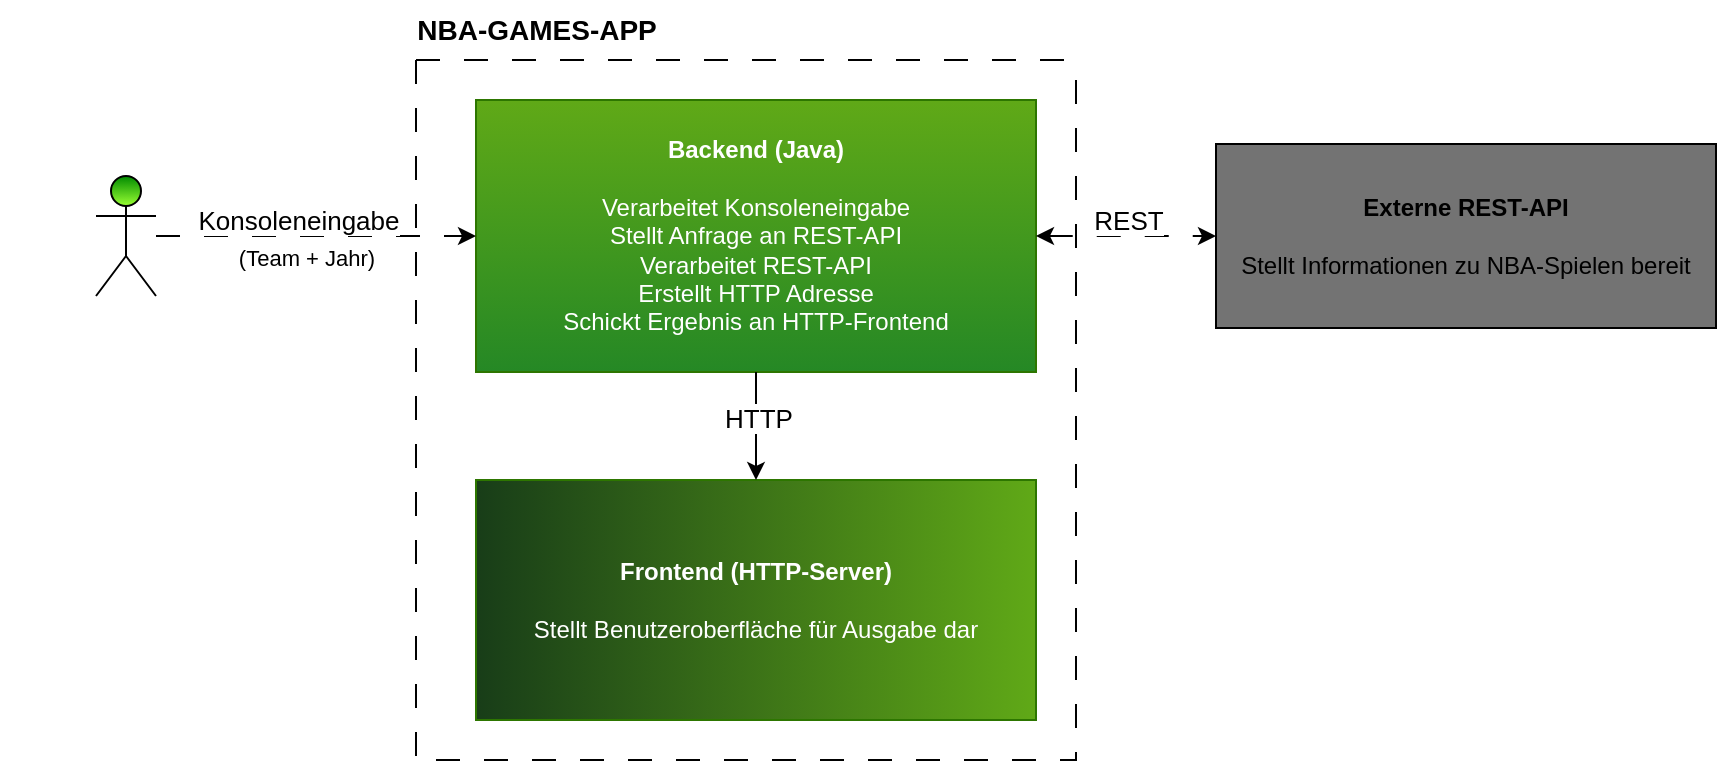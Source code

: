 <mxfile version="21.5.1" type="device">
  <diagram id="cJdwF8kZXWEPyK_CU6LK" name="Seite-1">
    <mxGraphModel dx="956" dy="557" grid="1" gridSize="10" guides="1" tooltips="1" connect="1" arrows="1" fold="1" page="1" pageScale="1" pageWidth="1169" pageHeight="827" math="0" shadow="0">
      <root>
        <mxCell id="0" />
        <mxCell id="1" parent="0" />
        <mxCell id="ED2iM6SWV-debf1f3VdI-1" value="&lt;b&gt;Anwende&lt;/b&gt;r&lt;br&gt;Will Info zu NBA-Team&lt;br&gt;für ein bestimmtes Jahr" style="shape=umlActor;verticalLabelPosition=bottom;verticalAlign=top;html=1;outlineConnect=0;fillColor=#008a00;fontColor=#ffffff;strokeColor=#000000;gradientColor=#99FF33;" vertex="1" parent="1">
          <mxGeometry x="170" y="358" width="30" height="60" as="geometry" />
        </mxCell>
        <mxCell id="ED2iM6SWV-debf1f3VdI-4" value="&lt;b&gt;Backend (Java)&lt;/b&gt;&lt;br&gt;&lt;br&gt;Verarbeitet Konsoleneingabe&lt;br&gt;Stellt Anfrage an REST-API&lt;br&gt;Verarbeitet REST-API&lt;br&gt;Erstellt HTTP Adresse&lt;br&gt;Schickt Ergebnis an HTTP-Frontend" style="rounded=0;whiteSpace=wrap;html=1;fillColor=#60a917;fontColor=#ffffff;strokeColor=#2D7600;gradientColor=#258825;" vertex="1" parent="1">
          <mxGeometry x="360" y="320" width="280" height="136" as="geometry" />
        </mxCell>
        <mxCell id="ED2iM6SWV-debf1f3VdI-5" value="&lt;b&gt;Frontend (HTTP-Server)&lt;/b&gt;&lt;br&gt;&lt;br&gt;Stellt Benutzeroberfläche für Ausgabe dar" style="rounded=0;whiteSpace=wrap;html=1;labelBackgroundColor=none;fillColor=#60a917;fontColor=#ffffff;strokeColor=#2D7600;gradientColor=#183D18;gradientDirection=west;" vertex="1" parent="1">
          <mxGeometry x="360" y="510" width="280" height="120" as="geometry" />
        </mxCell>
        <mxCell id="ED2iM6SWV-debf1f3VdI-6" value="&lt;b&gt;Externe REST-API&lt;/b&gt;&lt;br&gt;&lt;br&gt;Stellt Informationen zu NBA-Spielen bereit" style="rounded=0;whiteSpace=wrap;html=1;fillColor=#737373;" vertex="1" parent="1">
          <mxGeometry x="730" y="342" width="250" height="92" as="geometry" />
        </mxCell>
        <mxCell id="ED2iM6SWV-debf1f3VdI-8" value="" style="endArrow=classic;startArrow=classic;html=1;rounded=0;entryX=0;entryY=0.5;entryDx=0;entryDy=0;exitX=1;exitY=0.5;exitDx=0;exitDy=0;dashed=1;dashPattern=12 12;" edge="1" parent="1" source="ED2iM6SWV-debf1f3VdI-4" target="ED2iM6SWV-debf1f3VdI-6">
          <mxGeometry width="50" height="50" relative="1" as="geometry">
            <mxPoint x="560" y="450" as="sourcePoint" />
            <mxPoint x="610" y="400" as="targetPoint" />
          </mxGeometry>
        </mxCell>
        <mxCell id="ED2iM6SWV-debf1f3VdI-10" value="&lt;font style=&quot;font-size: 13px;&quot;&gt;REST&lt;/font&gt;" style="edgeLabel;html=1;align=center;verticalAlign=middle;resizable=0;points=[];" vertex="1" connectable="0" parent="ED2iM6SWV-debf1f3VdI-8">
          <mxGeometry x="0.024" relative="1" as="geometry">
            <mxPoint y="-8" as="offset" />
          </mxGeometry>
        </mxCell>
        <mxCell id="ED2iM6SWV-debf1f3VdI-9" value="" style="endArrow=classic;html=1;rounded=0;entryX=0.5;entryY=0;entryDx=0;entryDy=0;exitX=0.5;exitY=1;exitDx=0;exitDy=0;" edge="1" parent="1" source="ED2iM6SWV-debf1f3VdI-4" target="ED2iM6SWV-debf1f3VdI-5">
          <mxGeometry width="50" height="50" relative="1" as="geometry">
            <mxPoint x="560" y="350" as="sourcePoint" />
            <mxPoint x="610" y="300" as="targetPoint" />
          </mxGeometry>
        </mxCell>
        <mxCell id="ED2iM6SWV-debf1f3VdI-12" value="&lt;font style=&quot;font-size: 13px;&quot;&gt;HTTP&lt;/font&gt;" style="edgeLabel;html=1;align=center;verticalAlign=middle;resizable=0;points=[];" vertex="1" connectable="0" parent="ED2iM6SWV-debf1f3VdI-9">
          <mxGeometry x="-0.17" y="1" relative="1" as="geometry">
            <mxPoint as="offset" />
          </mxGeometry>
        </mxCell>
        <mxCell id="ED2iM6SWV-debf1f3VdI-7" value="" style="endArrow=classic;startArrow=none;html=1;rounded=0;entryX=0;entryY=0.5;entryDx=0;entryDy=0;startFill=0;dashed=1;dashPattern=12 12;" edge="1" parent="1" source="ED2iM6SWV-debf1f3VdI-1" target="ED2iM6SWV-debf1f3VdI-4">
          <mxGeometry width="50" height="50" relative="1" as="geometry">
            <mxPoint x="560" y="450" as="sourcePoint" />
            <mxPoint x="610" y="400" as="targetPoint" />
          </mxGeometry>
        </mxCell>
        <mxCell id="ED2iM6SWV-debf1f3VdI-11" value="&lt;font style=&quot;font-size: 13px;&quot;&gt;Konsoleneingabe&lt;br&gt;&lt;/font&gt;" style="edgeLabel;html=1;align=center;verticalAlign=middle;resizable=0;points=[];" vertex="1" connectable="0" parent="ED2iM6SWV-debf1f3VdI-7">
          <mxGeometry x="0.042" y="-2" relative="1" as="geometry">
            <mxPoint x="-13" y="-10" as="offset" />
          </mxGeometry>
        </mxCell>
        <mxCell id="ED2iM6SWV-debf1f3VdI-15" value="&lt;font style=&quot;font-size: 11px;&quot;&gt;(Team + Jahr)&lt;/font&gt;" style="text;html=1;align=center;verticalAlign=middle;resizable=0;points=[];autosize=1;strokeColor=none;fillColor=none;" vertex="1" parent="1">
          <mxGeometry x="230" y="384" width="90" height="30" as="geometry" />
        </mxCell>
        <mxCell id="ED2iM6SWV-debf1f3VdI-17" value="" style="swimlane;startSize=0;dashed=1;dashPattern=12 12;" vertex="1" parent="1">
          <mxGeometry x="330" y="300" width="330" height="350" as="geometry" />
        </mxCell>
        <mxCell id="ED2iM6SWV-debf1f3VdI-18" value="&lt;font style=&quot;font-size: 14px;&quot;&gt;&lt;b&gt;NBA-GAMES-APP&lt;/b&gt;&lt;/font&gt;" style="text;html=1;align=center;verticalAlign=middle;resizable=0;points=[];autosize=1;strokeColor=none;fillColor=none;" vertex="1" parent="1">
          <mxGeometry x="320" y="270" width="140" height="30" as="geometry" />
        </mxCell>
      </root>
    </mxGraphModel>
  </diagram>
</mxfile>
